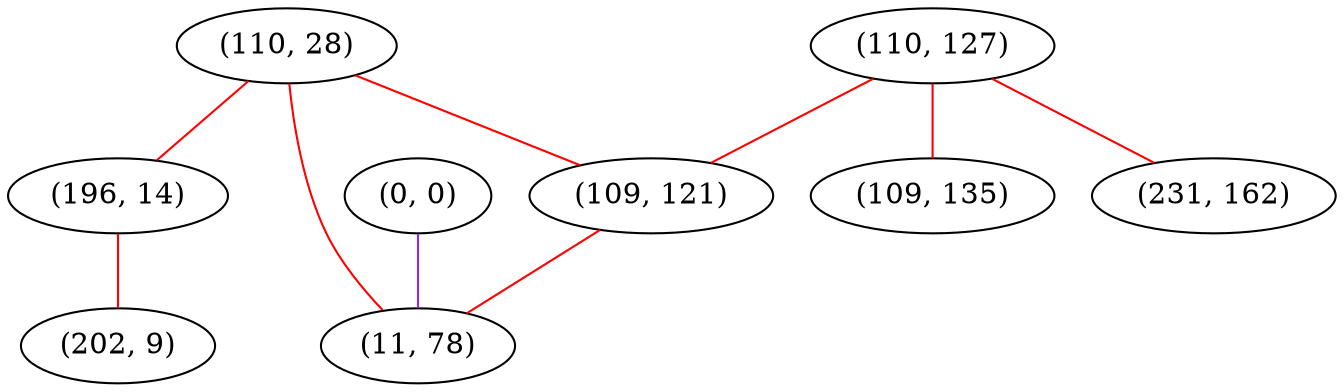 graph "" {
"(110, 28)";
"(0, 0)";
"(110, 127)";
"(109, 121)";
"(196, 14)";
"(109, 135)";
"(202, 9)";
"(11, 78)";
"(231, 162)";
"(110, 28)" -- "(109, 121)"  [color=red, key=0, weight=1];
"(110, 28)" -- "(196, 14)"  [color=red, key=0, weight=1];
"(110, 28)" -- "(11, 78)"  [color=red, key=0, weight=1];
"(0, 0)" -- "(11, 78)"  [color=purple, key=0, weight=4];
"(110, 127)" -- "(109, 121)"  [color=red, key=0, weight=1];
"(110, 127)" -- "(109, 135)"  [color=red, key=0, weight=1];
"(110, 127)" -- "(231, 162)"  [color=red, key=0, weight=1];
"(109, 121)" -- "(11, 78)"  [color=red, key=0, weight=1];
"(196, 14)" -- "(202, 9)"  [color=red, key=0, weight=1];
}
